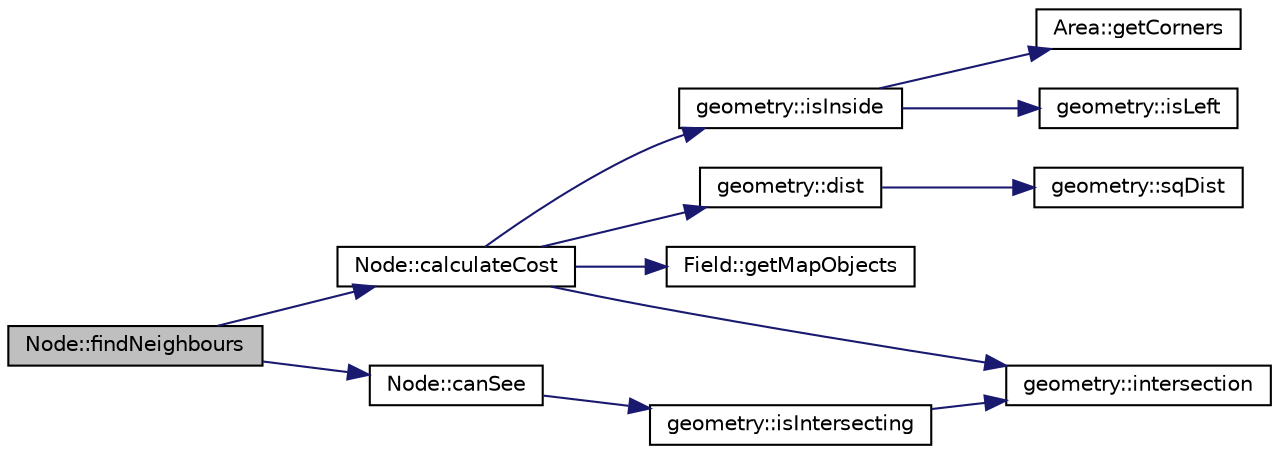 digraph "Node::findNeighbours"
{
 // LATEX_PDF_SIZE
  edge [fontname="Helvetica",fontsize="10",labelfontname="Helvetica",labelfontsize="10"];
  node [fontname="Helvetica",fontsize="10",shape=record];
  rankdir="LR";
  Node1 [label="Node::findNeighbours",height=0.2,width=0.4,color="black", fillcolor="grey75", style="filled", fontcolor="black",tooltip=" "];
  Node1 -> Node2 [color="midnightblue",fontsize="10",style="solid",fontname="Helvetica"];
  Node2 [label="Node::calculateCost",height=0.2,width=0.4,color="black", fillcolor="white", style="filled",URL="$class_node.html#ac916db01c0cad26a3e16c29ac68516e8",tooltip=" "];
  Node2 -> Node3 [color="midnightblue",fontsize="10",style="solid",fontname="Helvetica"];
  Node3 [label="geometry::dist",height=0.2,width=0.4,color="black", fillcolor="white", style="filled",URL="$namespacegeometry.html#a9a1ebcb6a74b046020dcc91c40554a3a",tooltip=" "];
  Node3 -> Node4 [color="midnightblue",fontsize="10",style="solid",fontname="Helvetica"];
  Node4 [label="geometry::sqDist",height=0.2,width=0.4,color="black", fillcolor="white", style="filled",URL="$namespacegeometry.html#a478ae992edb02bc432e6d0420c40e336",tooltip=" "];
  Node2 -> Node5 [color="midnightblue",fontsize="10",style="solid",fontname="Helvetica"];
  Node5 [label="Field::getMapObjects",height=0.2,width=0.4,color="black", fillcolor="white", style="filled",URL="$class_field.html#a514b0362f97a072d15cc8b93e53bf529",tooltip=" "];
  Node2 -> Node6 [color="midnightblue",fontsize="10",style="solid",fontname="Helvetica"];
  Node6 [label="geometry::intersection",height=0.2,width=0.4,color="black", fillcolor="white", style="filled",URL="$namespacegeometry.html#a228137d265482ee3fd6581e2e375eb8f",tooltip=" "];
  Node2 -> Node7 [color="midnightblue",fontsize="10",style="solid",fontname="Helvetica"];
  Node7 [label="geometry::isInside",height=0.2,width=0.4,color="black", fillcolor="white", style="filled",URL="$namespacegeometry.html#aebf0ad8e6b1a14089df1845e5173a811",tooltip=" "];
  Node7 -> Node8 [color="midnightblue",fontsize="10",style="solid",fontname="Helvetica"];
  Node8 [label="Area::getCorners",height=0.2,width=0.4,color="black", fillcolor="white", style="filled",URL="$class_area.html#a8f62e3ceb16049e775a5d62726b2da8d",tooltip="Getter method for Area::Corners_."];
  Node7 -> Node9 [color="midnightblue",fontsize="10",style="solid",fontname="Helvetica"];
  Node9 [label="geometry::isLeft",height=0.2,width=0.4,color="black", fillcolor="white", style="filled",URL="$namespacegeometry.html#af87847d485624e5c7ab2bb1558c3a36f",tooltip=" "];
  Node1 -> Node10 [color="midnightblue",fontsize="10",style="solid",fontname="Helvetica"];
  Node10 [label="Node::canSee",height=0.2,width=0.4,color="black", fillcolor="white", style="filled",URL="$class_node.html#a5749804287a44482c4b0b90cb5e70093",tooltip=" "];
  Node10 -> Node11 [color="midnightblue",fontsize="10",style="solid",fontname="Helvetica"];
  Node11 [label="geometry::isIntersecting",height=0.2,width=0.4,color="black", fillcolor="white", style="filled",URL="$namespacegeometry.html#ab3ebb42fdbd44fb848c370a0b4261e18",tooltip=" "];
  Node11 -> Node6 [color="midnightblue",fontsize="10",style="solid",fontname="Helvetica"];
}

